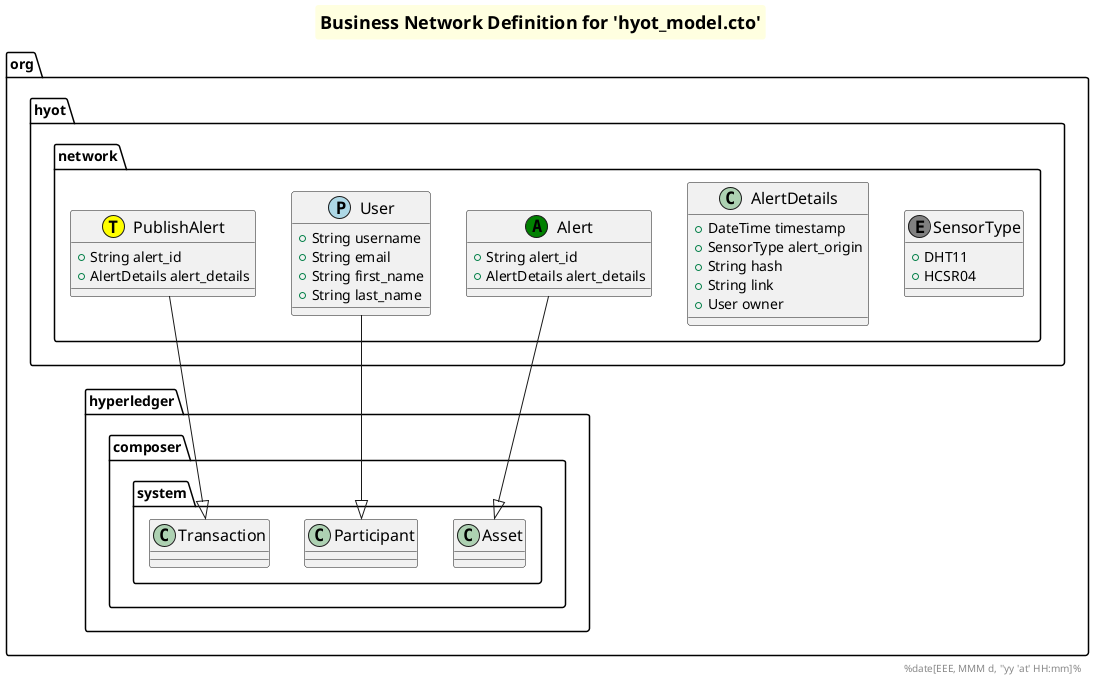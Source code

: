 @startuml composer
'** Auto generated content, any changes may be lost **'
!define DATE %date[EEE, MMM d, ''yy 'at' HH:mm]%
skinparam class {
  Font {
    Color Black
    Style Plain
    Size 16
  }
}
skinparam title {
  BackgroundColor LightYellow
  BorderThickness 0.5
  BorderRoundCorner 6
  FontColor Black
  FontSize 18
}
title
Business Network Definition for 'hyot_model.cto'
end title
class org.hyot.network.SensorType << (E,grey) >> {
   + DHT11
   + HCSR04
}
class org.hyot.network.AlertDetails {
   + DateTime timestamp
   + SensorType alert_origin
   + String hash
   + String link
   + User owner
}
class org.hyot.network.Alert << (A,green) >> {
   + String alert_id
   + AlertDetails alert_details
}
org.hyot.network.Alert --|> org.hyperledger.composer.system.Asset
class org.hyot.network.User << (P,lightblue) >> {
   + String username
   + String email
   + String first_name
   + String last_name
}
org.hyot.network.User --|> org.hyperledger.composer.system.Participant
class org.hyot.network.PublishAlert << (T,yellow) >> {
   + String alert_id
   + AlertDetails alert_details
}
org.hyot.network.PublishAlert --|> org.hyperledger.composer.system.Transaction
right footer DATE
@enduml
